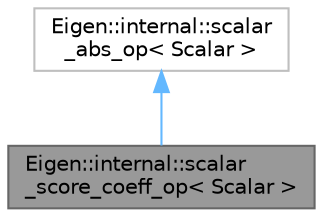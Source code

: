digraph "Eigen::internal::scalar_score_coeff_op&lt; Scalar &gt;"
{
 // LATEX_PDF_SIZE
  bgcolor="transparent";
  edge [fontname=Helvetica,fontsize=10,labelfontname=Helvetica,labelfontsize=10];
  node [fontname=Helvetica,fontsize=10,shape=box,height=0.2,width=0.4];
  Node1 [id="Node000001",label="Eigen::internal::scalar\l_score_coeff_op\< Scalar \>",height=0.2,width=0.4,color="gray40", fillcolor="grey60", style="filled", fontcolor="black",tooltip=" "];
  Node2 -> Node1 [id="edge2_Node000001_Node000002",dir="back",color="steelblue1",style="solid",tooltip=" "];
  Node2 [id="Node000002",label="Eigen::internal::scalar\l_abs_op\< Scalar \>",height=0.2,width=0.4,color="grey75", fillcolor="white", style="filled",URL="$structEigen_1_1internal_1_1scalar__abs__op.html",tooltip=" "];
}

